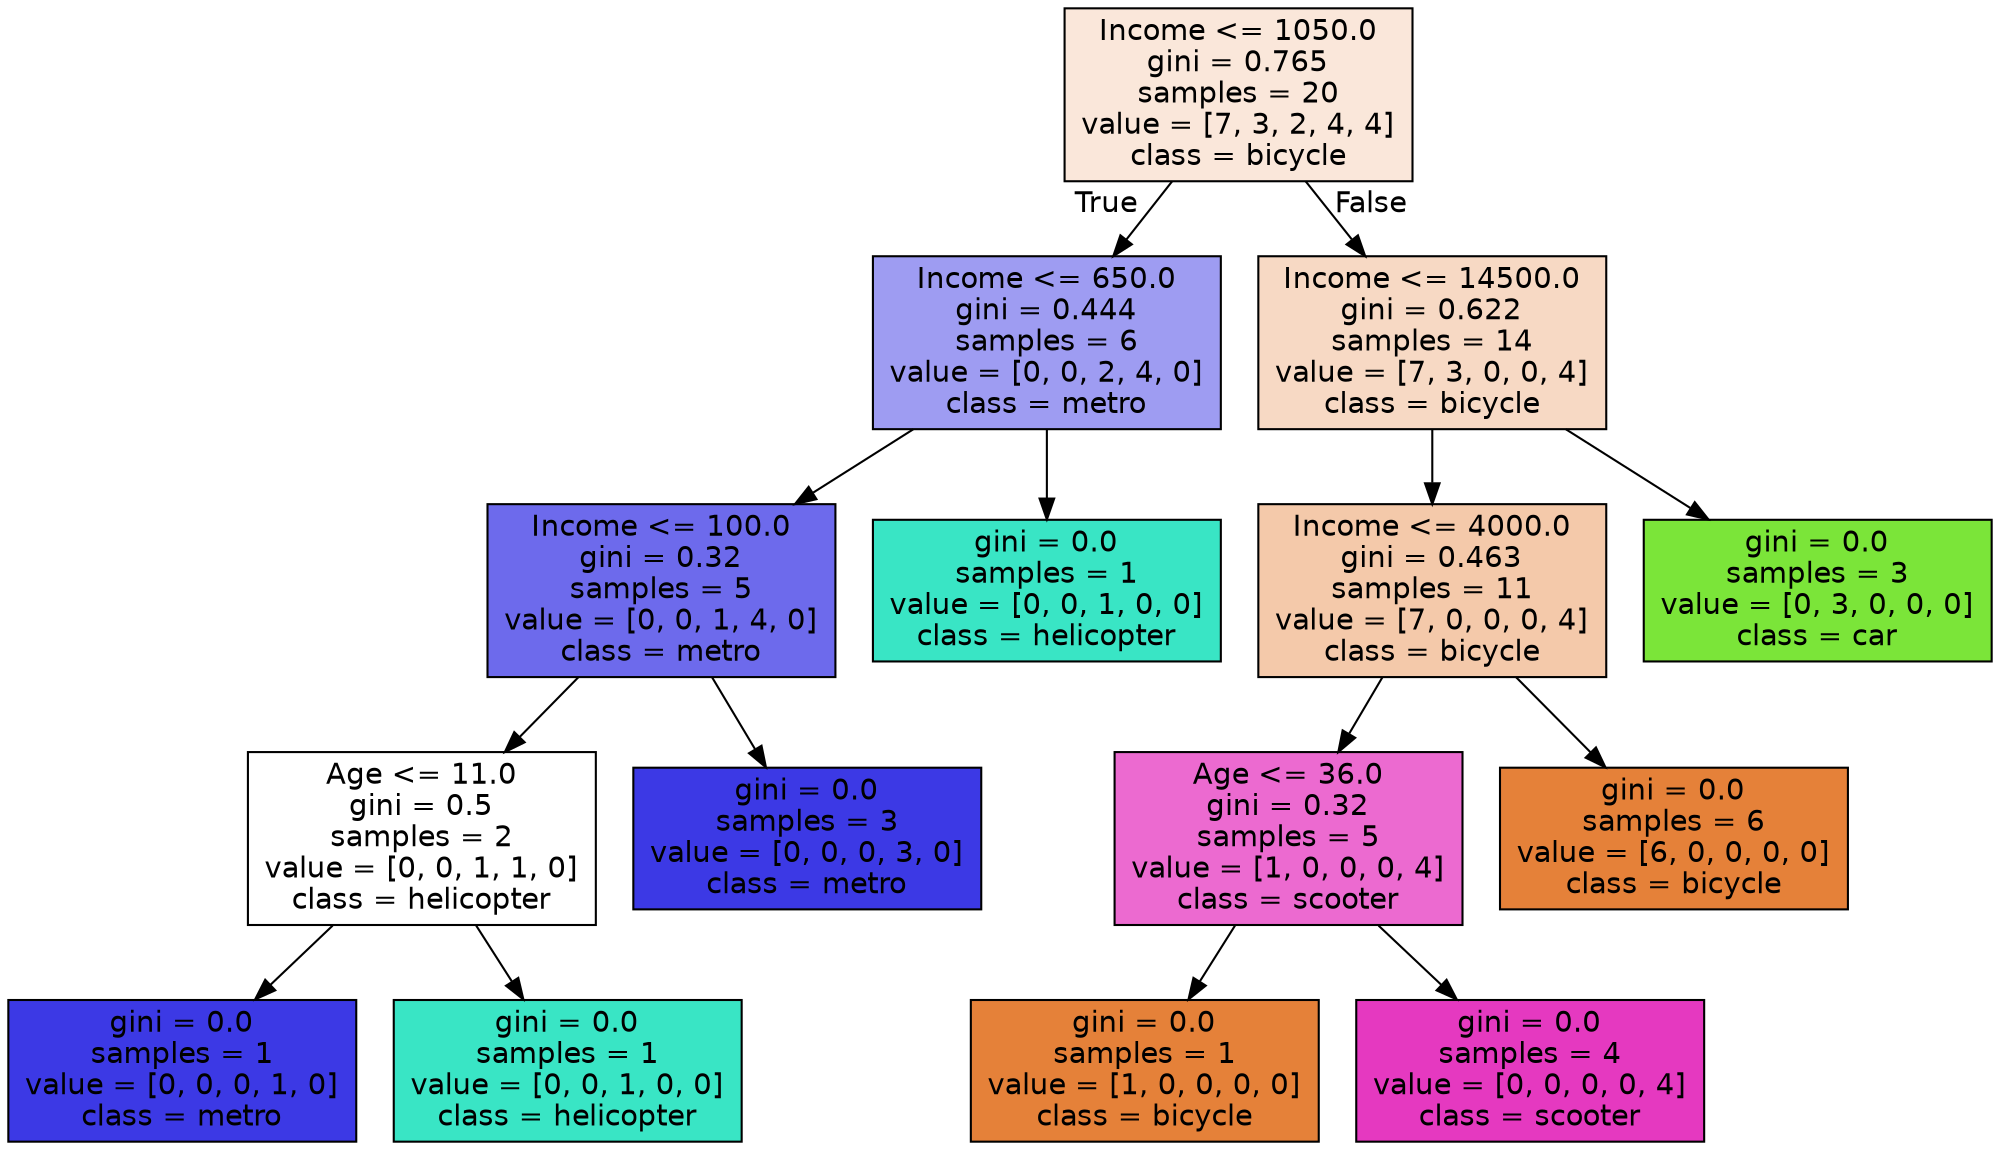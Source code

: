 digraph Tree {
node [shape=box, style="filled", color="black", fontname="helvetica"] ;
edge [fontname="helvetica"] ;
0 [label="Income <= 1050.0\ngini = 0.765\nsamples = 20\nvalue = [7, 3, 2, 4, 4]\nclass = bicycle", fillcolor="#fae7da"] ;
1 [label="Income <= 650.0\ngini = 0.444\nsamples = 6\nvalue = [0, 0, 2, 4, 0]\nclass = metro", fillcolor="#9e9cf2"] ;
0 -> 1 [labeldistance=2.5, labelangle=45, headlabel="True"] ;
2 [label="Income <= 100.0\ngini = 0.32\nsamples = 5\nvalue = [0, 0, 1, 4, 0]\nclass = metro", fillcolor="#6d6aec"] ;
1 -> 2 ;
3 [label="Age <= 11.0\ngini = 0.5\nsamples = 2\nvalue = [0, 0, 1, 1, 0]\nclass = helicopter", fillcolor="#ffffff"] ;
2 -> 3 ;
4 [label="gini = 0.0\nsamples = 1\nvalue = [0, 0, 0, 1, 0]\nclass = metro", fillcolor="#3c39e5"] ;
3 -> 4 ;
5 [label="gini = 0.0\nsamples = 1\nvalue = [0, 0, 1, 0, 0]\nclass = helicopter", fillcolor="#39e5c5"] ;
3 -> 5 ;
6 [label="gini = 0.0\nsamples = 3\nvalue = [0, 0, 0, 3, 0]\nclass = metro", fillcolor="#3c39e5"] ;
2 -> 6 ;
7 [label="gini = 0.0\nsamples = 1\nvalue = [0, 0, 1, 0, 0]\nclass = helicopter", fillcolor="#39e5c5"] ;
1 -> 7 ;
8 [label="Income <= 14500.0\ngini = 0.622\nsamples = 14\nvalue = [7, 3, 0, 0, 4]\nclass = bicycle", fillcolor="#f7d9c4"] ;
0 -> 8 [labeldistance=2.5, labelangle=-45, headlabel="False"] ;
9 [label="Income <= 4000.0\ngini = 0.463\nsamples = 11\nvalue = [7, 0, 0, 0, 4]\nclass = bicycle", fillcolor="#f4c9aa"] ;
8 -> 9 ;
10 [label="Age <= 36.0\ngini = 0.32\nsamples = 5\nvalue = [1, 0, 0, 0, 4]\nclass = scooter", fillcolor="#ec6ad0"] ;
9 -> 10 ;
11 [label="gini = 0.0\nsamples = 1\nvalue = [1, 0, 0, 0, 0]\nclass = bicycle", fillcolor="#e58139"] ;
10 -> 11 ;
12 [label="gini = 0.0\nsamples = 4\nvalue = [0, 0, 0, 0, 4]\nclass = scooter", fillcolor="#e539c0"] ;
10 -> 12 ;
13 [label="gini = 0.0\nsamples = 6\nvalue = [6, 0, 0, 0, 0]\nclass = bicycle", fillcolor="#e58139"] ;
9 -> 13 ;
14 [label="gini = 0.0\nsamples = 3\nvalue = [0, 3, 0, 0, 0]\nclass = car", fillcolor="#7be539"] ;
8 -> 14 ;
}